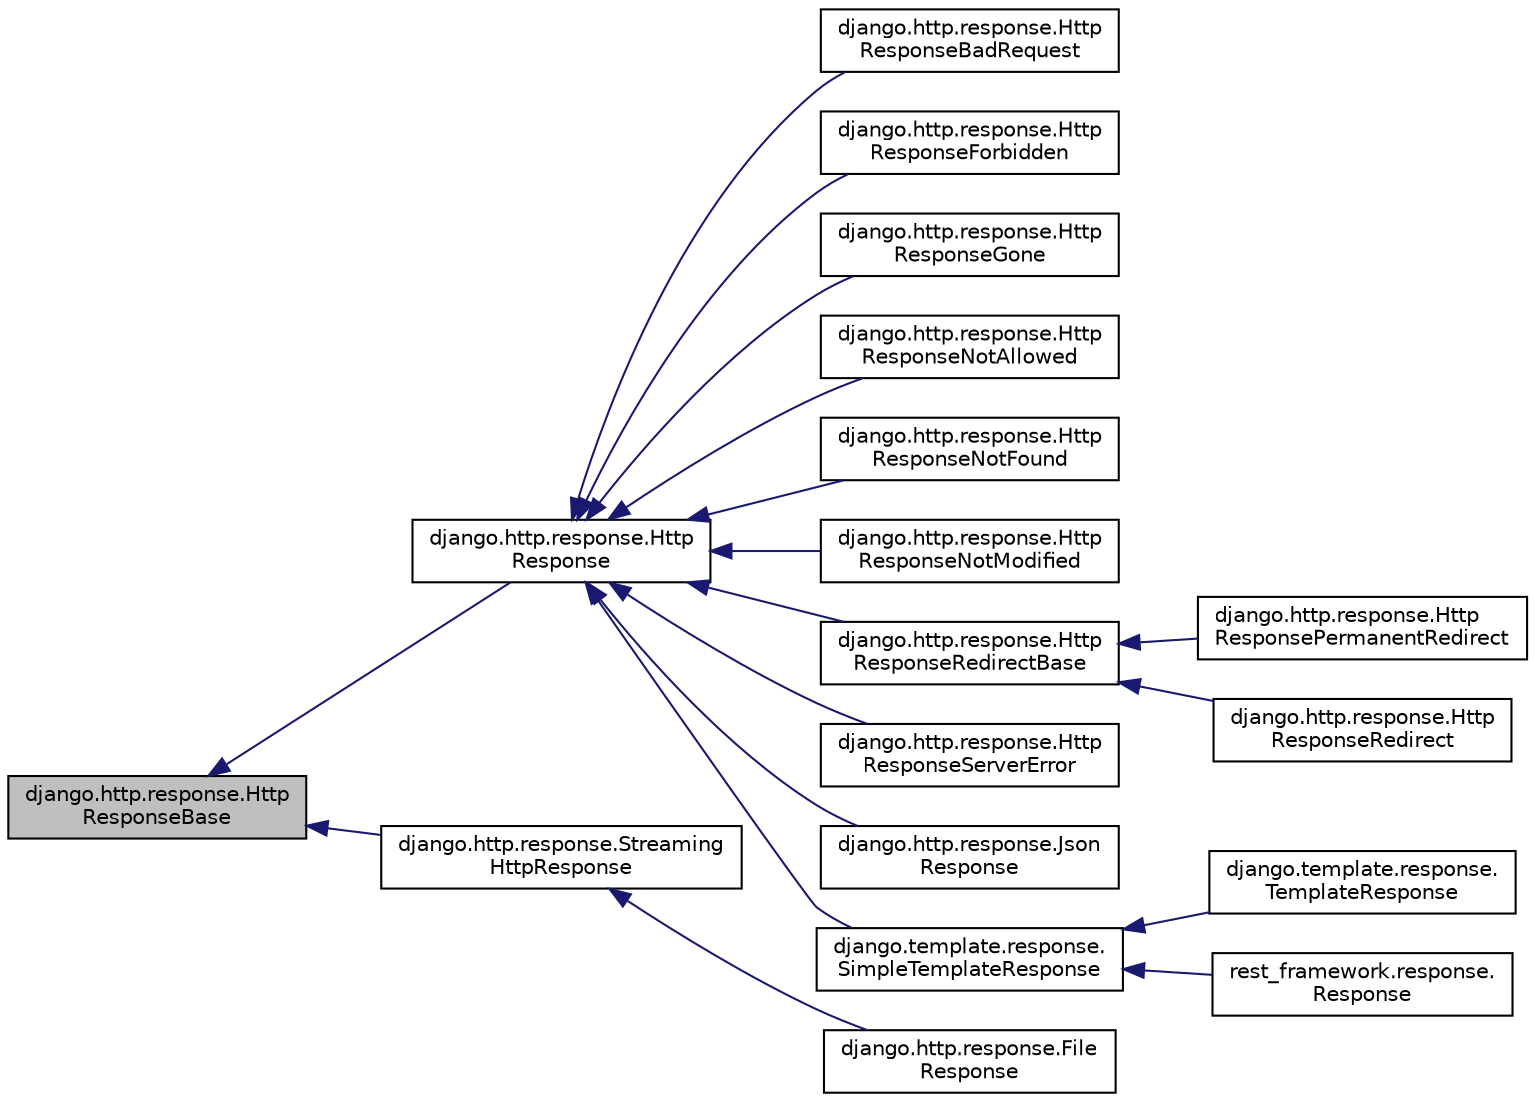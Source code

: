 digraph "django.http.response.HttpResponseBase"
{
 // LATEX_PDF_SIZE
  edge [fontname="Helvetica",fontsize="10",labelfontname="Helvetica",labelfontsize="10"];
  node [fontname="Helvetica",fontsize="10",shape=record];
  rankdir="LR";
  Node1 [label="django.http.response.Http\lResponseBase",height=0.2,width=0.4,color="black", fillcolor="grey75", style="filled", fontcolor="black",tooltip=" "];
  Node1 -> Node2 [dir="back",color="midnightblue",fontsize="10",style="solid"];
  Node2 [label="django.http.response.Http\lResponse",height=0.2,width=0.4,color="black", fillcolor="white", style="filled",URL="$classdjango_1_1http_1_1response_1_1_http_response.html",tooltip=" "];
  Node2 -> Node3 [dir="back",color="midnightblue",fontsize="10",style="solid"];
  Node3 [label="django.http.response.Http\lResponseBadRequest",height=0.2,width=0.4,color="black", fillcolor="white", style="filled",URL="$classdjango_1_1http_1_1response_1_1_http_response_bad_request.html",tooltip=" "];
  Node2 -> Node4 [dir="back",color="midnightblue",fontsize="10",style="solid"];
  Node4 [label="django.http.response.Http\lResponseForbidden",height=0.2,width=0.4,color="black", fillcolor="white", style="filled",URL="$classdjango_1_1http_1_1response_1_1_http_response_forbidden.html",tooltip=" "];
  Node2 -> Node5 [dir="back",color="midnightblue",fontsize="10",style="solid"];
  Node5 [label="django.http.response.Http\lResponseGone",height=0.2,width=0.4,color="black", fillcolor="white", style="filled",URL="$classdjango_1_1http_1_1response_1_1_http_response_gone.html",tooltip=" "];
  Node2 -> Node6 [dir="back",color="midnightblue",fontsize="10",style="solid"];
  Node6 [label="django.http.response.Http\lResponseNotAllowed",height=0.2,width=0.4,color="black", fillcolor="white", style="filled",URL="$classdjango_1_1http_1_1response_1_1_http_response_not_allowed.html",tooltip=" "];
  Node2 -> Node7 [dir="back",color="midnightblue",fontsize="10",style="solid"];
  Node7 [label="django.http.response.Http\lResponseNotFound",height=0.2,width=0.4,color="black", fillcolor="white", style="filled",URL="$classdjango_1_1http_1_1response_1_1_http_response_not_found.html",tooltip=" "];
  Node2 -> Node8 [dir="back",color="midnightblue",fontsize="10",style="solid"];
  Node8 [label="django.http.response.Http\lResponseNotModified",height=0.2,width=0.4,color="black", fillcolor="white", style="filled",URL="$classdjango_1_1http_1_1response_1_1_http_response_not_modified.html",tooltip=" "];
  Node2 -> Node9 [dir="back",color="midnightblue",fontsize="10",style="solid"];
  Node9 [label="django.http.response.Http\lResponseRedirectBase",height=0.2,width=0.4,color="black", fillcolor="white", style="filled",URL="$classdjango_1_1http_1_1response_1_1_http_response_redirect_base.html",tooltip=" "];
  Node9 -> Node10 [dir="back",color="midnightblue",fontsize="10",style="solid"];
  Node10 [label="django.http.response.Http\lResponsePermanentRedirect",height=0.2,width=0.4,color="black", fillcolor="white", style="filled",URL="$classdjango_1_1http_1_1response_1_1_http_response_permanent_redirect.html",tooltip=" "];
  Node9 -> Node11 [dir="back",color="midnightblue",fontsize="10",style="solid"];
  Node11 [label="django.http.response.Http\lResponseRedirect",height=0.2,width=0.4,color="black", fillcolor="white", style="filled",URL="$classdjango_1_1http_1_1response_1_1_http_response_redirect.html",tooltip=" "];
  Node2 -> Node12 [dir="back",color="midnightblue",fontsize="10",style="solid"];
  Node12 [label="django.http.response.Http\lResponseServerError",height=0.2,width=0.4,color="black", fillcolor="white", style="filled",URL="$classdjango_1_1http_1_1response_1_1_http_response_server_error.html",tooltip=" "];
  Node2 -> Node13 [dir="back",color="midnightblue",fontsize="10",style="solid"];
  Node13 [label="django.http.response.Json\lResponse",height=0.2,width=0.4,color="black", fillcolor="white", style="filled",URL="$classdjango_1_1http_1_1response_1_1_json_response.html",tooltip=" "];
  Node2 -> Node14 [dir="back",color="midnightblue",fontsize="10",style="solid"];
  Node14 [label="django.template.response.\lSimpleTemplateResponse",height=0.2,width=0.4,color="black", fillcolor="white", style="filled",URL="$classdjango_1_1template_1_1response_1_1_simple_template_response.html",tooltip=" "];
  Node14 -> Node15 [dir="back",color="midnightblue",fontsize="10",style="solid"];
  Node15 [label="django.template.response.\lTemplateResponse",height=0.2,width=0.4,color="black", fillcolor="white", style="filled",URL="$classdjango_1_1template_1_1response_1_1_template_response.html",tooltip=" "];
  Node14 -> Node16 [dir="back",color="midnightblue",fontsize="10",style="solid"];
  Node16 [label="rest_framework.response.\lResponse",height=0.2,width=0.4,color="black", fillcolor="white", style="filled",URL="$classrest__framework_1_1response_1_1_response.html",tooltip=" "];
  Node1 -> Node17 [dir="back",color="midnightblue",fontsize="10",style="solid"];
  Node17 [label="django.http.response.Streaming\lHttpResponse",height=0.2,width=0.4,color="black", fillcolor="white", style="filled",URL="$classdjango_1_1http_1_1response_1_1_streaming_http_response.html",tooltip=" "];
  Node17 -> Node18 [dir="back",color="midnightblue",fontsize="10",style="solid"];
  Node18 [label="django.http.response.File\lResponse",height=0.2,width=0.4,color="black", fillcolor="white", style="filled",URL="$classdjango_1_1http_1_1response_1_1_file_response.html",tooltip=" "];
}

